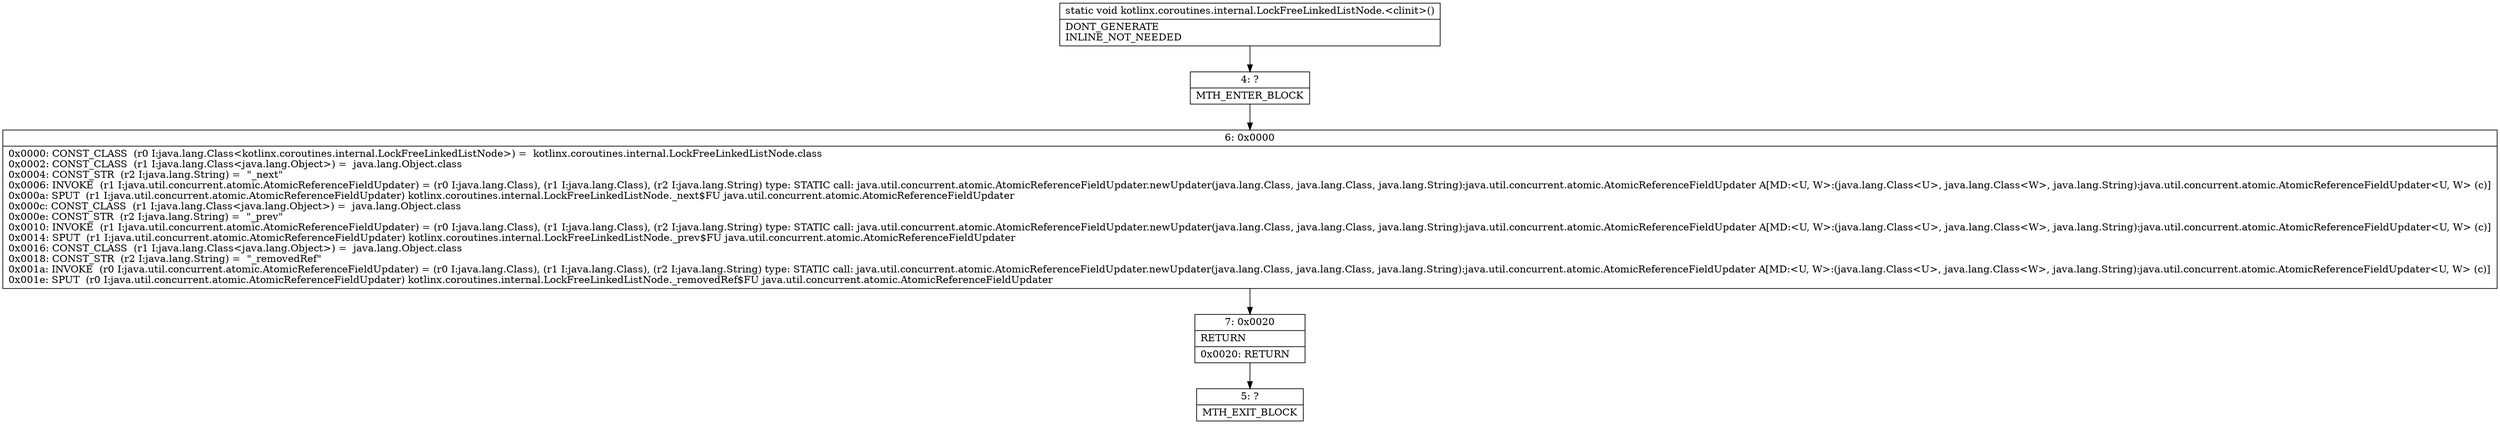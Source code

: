 digraph "CFG forkotlinx.coroutines.internal.LockFreeLinkedListNode.\<clinit\>()V" {
Node_4 [shape=record,label="{4\:\ ?|MTH_ENTER_BLOCK\l}"];
Node_6 [shape=record,label="{6\:\ 0x0000|0x0000: CONST_CLASS  (r0 I:java.lang.Class\<kotlinx.coroutines.internal.LockFreeLinkedListNode\>) =  kotlinx.coroutines.internal.LockFreeLinkedListNode.class \l0x0002: CONST_CLASS  (r1 I:java.lang.Class\<java.lang.Object\>) =  java.lang.Object.class \l0x0004: CONST_STR  (r2 I:java.lang.String) =  \"_next\" \l0x0006: INVOKE  (r1 I:java.util.concurrent.atomic.AtomicReferenceFieldUpdater) = (r0 I:java.lang.Class), (r1 I:java.lang.Class), (r2 I:java.lang.String) type: STATIC call: java.util.concurrent.atomic.AtomicReferenceFieldUpdater.newUpdater(java.lang.Class, java.lang.Class, java.lang.String):java.util.concurrent.atomic.AtomicReferenceFieldUpdater A[MD:\<U, W\>:(java.lang.Class\<U\>, java.lang.Class\<W\>, java.lang.String):java.util.concurrent.atomic.AtomicReferenceFieldUpdater\<U, W\> (c)]\l0x000a: SPUT  (r1 I:java.util.concurrent.atomic.AtomicReferenceFieldUpdater) kotlinx.coroutines.internal.LockFreeLinkedListNode._next$FU java.util.concurrent.atomic.AtomicReferenceFieldUpdater \l0x000c: CONST_CLASS  (r1 I:java.lang.Class\<java.lang.Object\>) =  java.lang.Object.class \l0x000e: CONST_STR  (r2 I:java.lang.String) =  \"_prev\" \l0x0010: INVOKE  (r1 I:java.util.concurrent.atomic.AtomicReferenceFieldUpdater) = (r0 I:java.lang.Class), (r1 I:java.lang.Class), (r2 I:java.lang.String) type: STATIC call: java.util.concurrent.atomic.AtomicReferenceFieldUpdater.newUpdater(java.lang.Class, java.lang.Class, java.lang.String):java.util.concurrent.atomic.AtomicReferenceFieldUpdater A[MD:\<U, W\>:(java.lang.Class\<U\>, java.lang.Class\<W\>, java.lang.String):java.util.concurrent.atomic.AtomicReferenceFieldUpdater\<U, W\> (c)]\l0x0014: SPUT  (r1 I:java.util.concurrent.atomic.AtomicReferenceFieldUpdater) kotlinx.coroutines.internal.LockFreeLinkedListNode._prev$FU java.util.concurrent.atomic.AtomicReferenceFieldUpdater \l0x0016: CONST_CLASS  (r1 I:java.lang.Class\<java.lang.Object\>) =  java.lang.Object.class \l0x0018: CONST_STR  (r2 I:java.lang.String) =  \"_removedRef\" \l0x001a: INVOKE  (r0 I:java.util.concurrent.atomic.AtomicReferenceFieldUpdater) = (r0 I:java.lang.Class), (r1 I:java.lang.Class), (r2 I:java.lang.String) type: STATIC call: java.util.concurrent.atomic.AtomicReferenceFieldUpdater.newUpdater(java.lang.Class, java.lang.Class, java.lang.String):java.util.concurrent.atomic.AtomicReferenceFieldUpdater A[MD:\<U, W\>:(java.lang.Class\<U\>, java.lang.Class\<W\>, java.lang.String):java.util.concurrent.atomic.AtomicReferenceFieldUpdater\<U, W\> (c)]\l0x001e: SPUT  (r0 I:java.util.concurrent.atomic.AtomicReferenceFieldUpdater) kotlinx.coroutines.internal.LockFreeLinkedListNode._removedRef$FU java.util.concurrent.atomic.AtomicReferenceFieldUpdater \l}"];
Node_7 [shape=record,label="{7\:\ 0x0020|RETURN\l|0x0020: RETURN   \l}"];
Node_5 [shape=record,label="{5\:\ ?|MTH_EXIT_BLOCK\l}"];
MethodNode[shape=record,label="{static void kotlinx.coroutines.internal.LockFreeLinkedListNode.\<clinit\>()  | DONT_GENERATE\lINLINE_NOT_NEEDED\l}"];
MethodNode -> Node_4;Node_4 -> Node_6;
Node_6 -> Node_7;
Node_7 -> Node_5;
}

